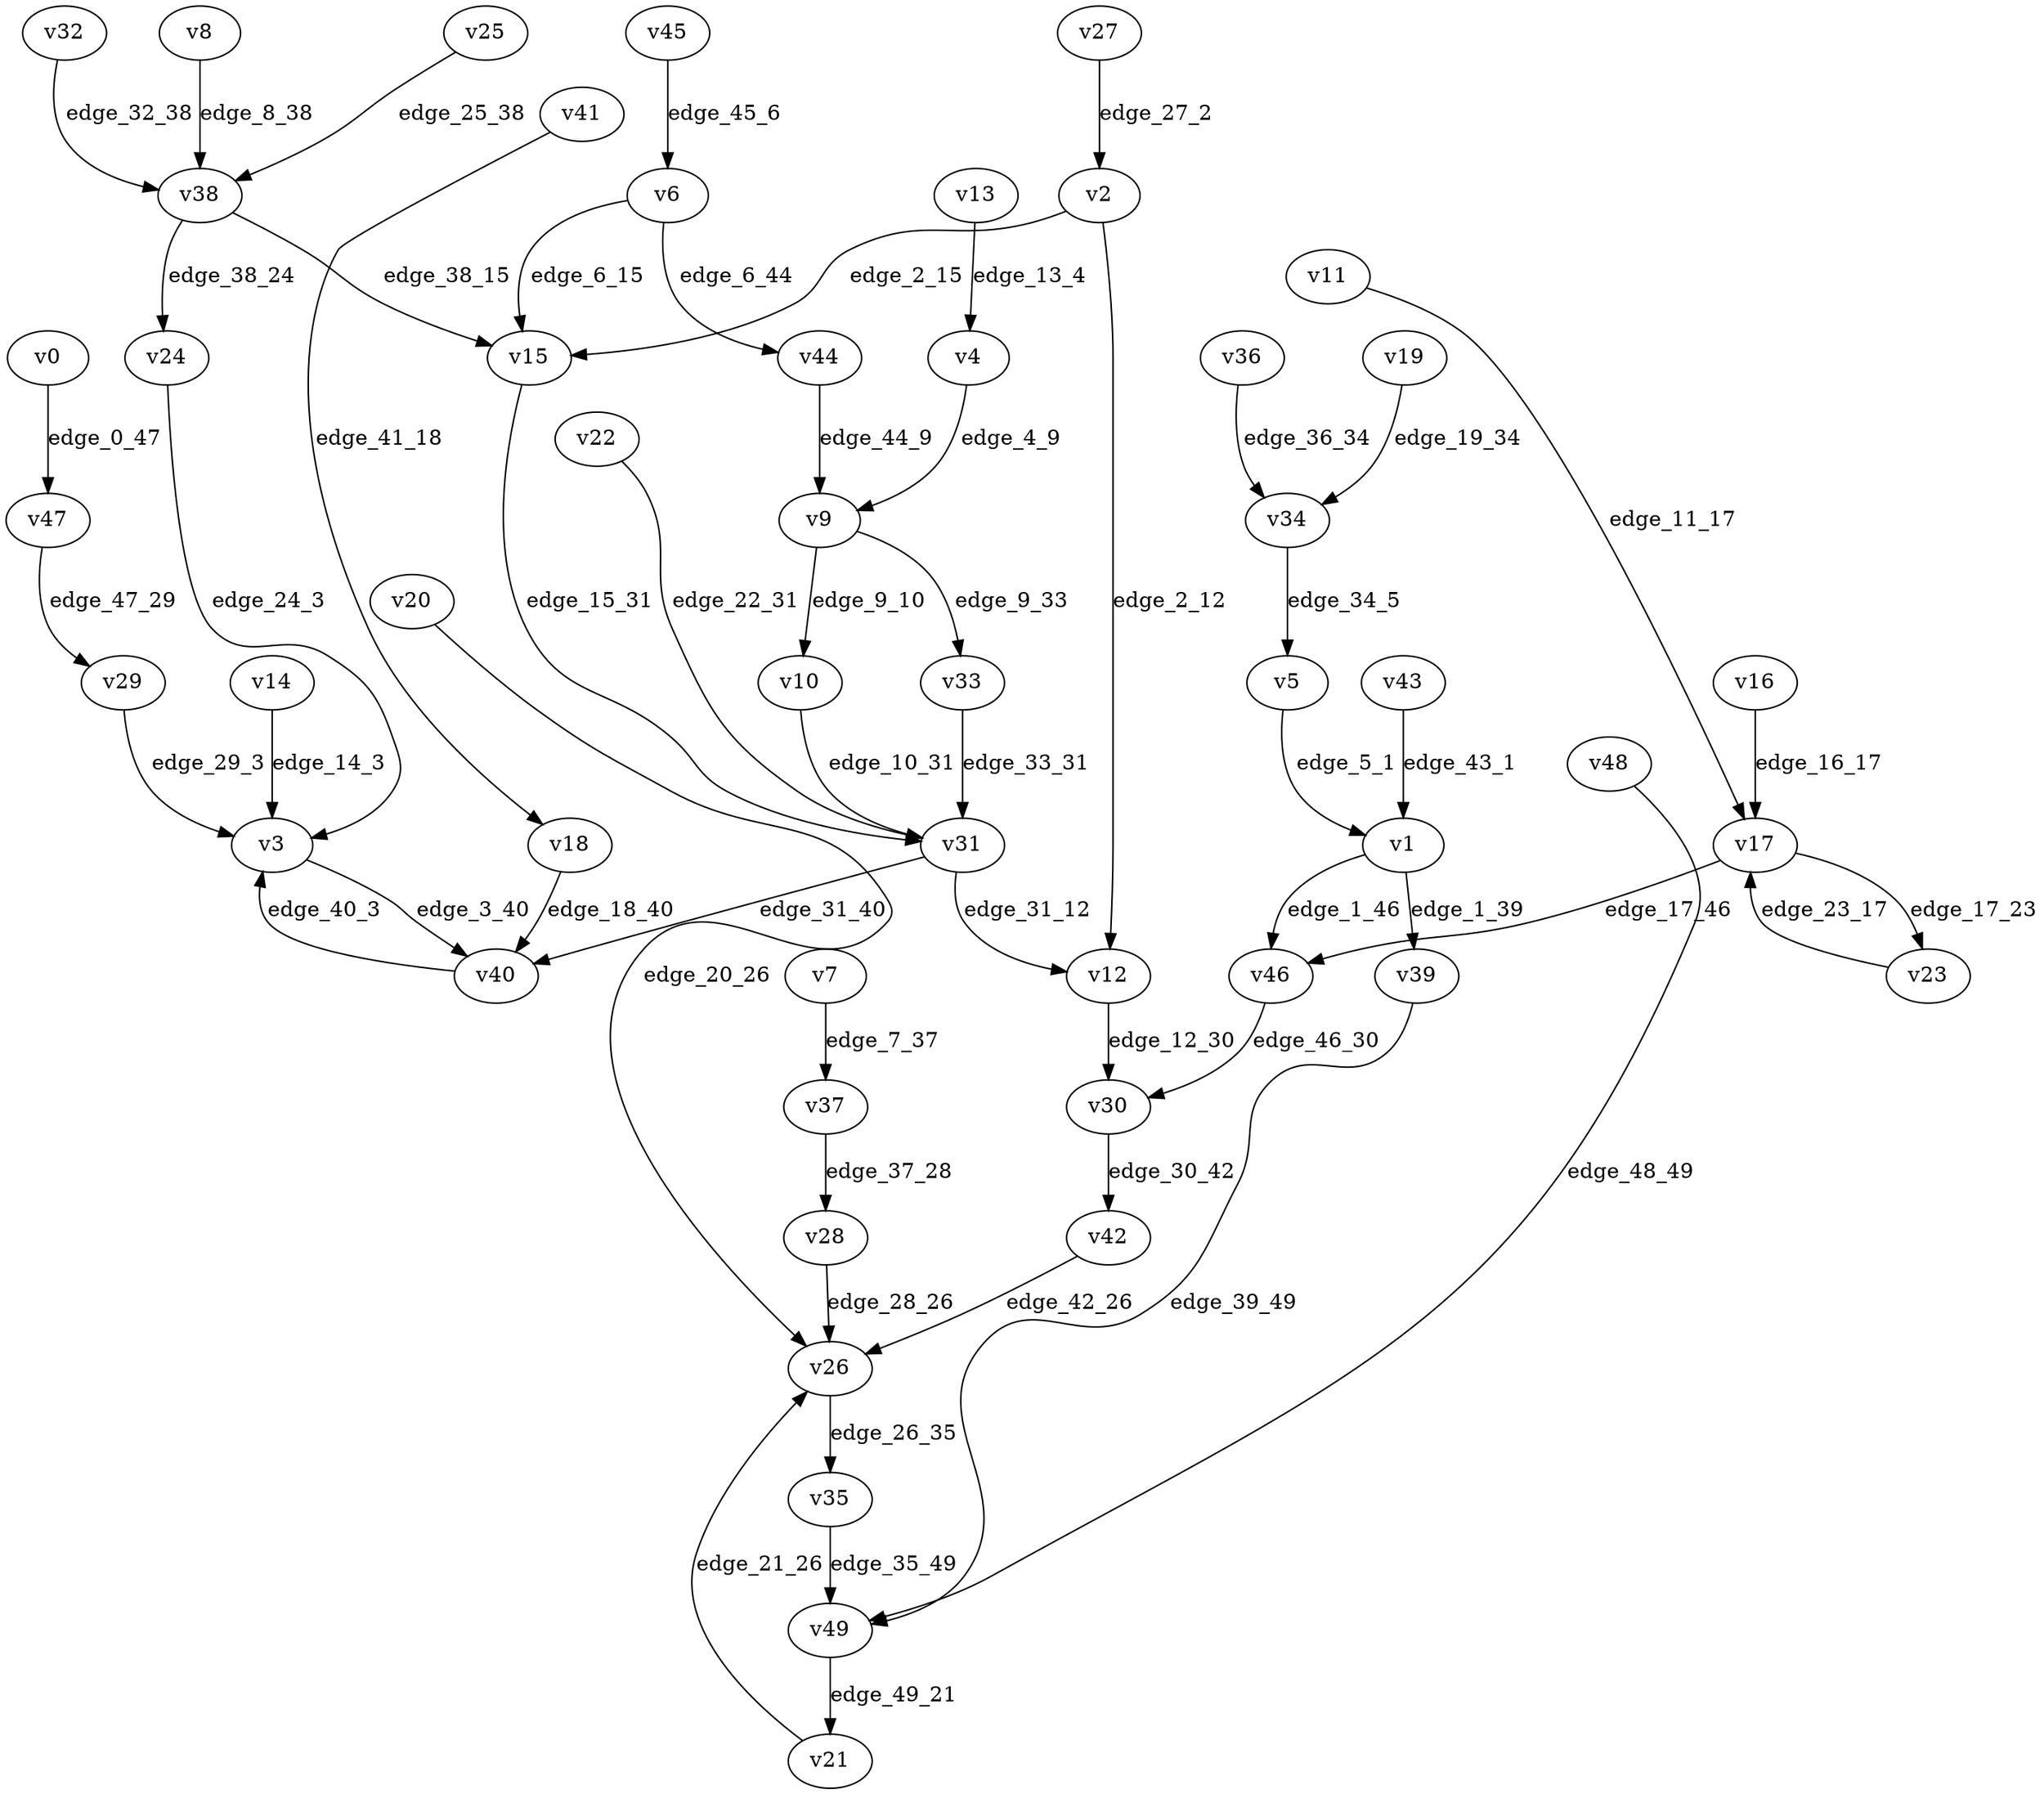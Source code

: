 digraph G {
    // Stochastic discounted game

    v0 [name="v0", player=0];
    v1 [name="v1", player=-1];
    v2 [name="v2", player=-1];
    v3 [name="v3", player=-1];
    v4 [name="v4", player=1];
    v5 [name="v5", player=0];
    v6 [name="v6", player=-1];
    v7 [name="v7", player=1];
    v8 [name="v8", player=0];
    v9 [name="v9", player=-1];
    v10 [name="v10", player=0];
    v11 [name="v11", player=0];
    v12 [name="v12", player=1];
    v13 [name="v13", player=-1];
    v14 [name="v14", player=0];
    v15 [name="v15", player=0];
    v16 [name="v16", player=1];
    v17 [name="v17", player=-1];
    v18 [name="v18", player=-1];
    v19 [name="v19", player=0];
    v20 [name="v20", player=0];
    v21 [name="v21", player=1];
    v22 [name="v22", player=1];
    v23 [name="v23", player=0];
    v24 [name="v24", player=0];
    v25 [name="v25", player=0];
    v26 [name="v26", player=-1];
    v27 [name="v27", player=1];
    v28 [name="v28", player=1];
    v29 [name="v29", player=0];
    v30 [name="v30", player=-1];
    v31 [name="v31", player=-1];
    v32 [name="v32", player=0];
    v33 [name="v33", player=0];
    v34 [name="v34", player=-1];
    v35 [name="v35", player=0];
    v36 [name="v36", player=1];
    v37 [name="v37", player=-1];
    v38 [name="v38", player=-1];
    v39 [name="v39", player=1];
    v40 [name="v40", player=1];
    v41 [name="v41", player=1];
    v42 [name="v42", player=1];
    v43 [name="v43", player=1];
    v44 [name="v44", player=0];
    v45 [name="v45", player=1];
    v46 [name="v46", player=1];
    v47 [name="v47", player=-1];
    v48 [name="v48", player=1];
    v49 [name="v49", player=-1];

    v0 -> v47 [label="edge_0_47", weight=7.152379, discount=0.107241];
    v1 -> v46 [label="edge_1_46", probability=0.688360];
    v1 -> v39 [label="edge_1_39", probability=0.311640];
    v2 -> v15 [label="edge_2_15", probability=0.483568];
    v2 -> v12 [label="edge_2_12", probability=0.516432];
    v3 -> v40 [label="edge_3_40", probability=1.000000];
    v4 -> v9 [label="edge_4_9", weight=2.862454, discount=0.108421];
    v5 -> v1 [label="edge_5_1", weight=0.658003, discount=0.568921];
    v6 -> v15 [label="edge_6_15", probability=0.476821];
    v6 -> v44 [label="edge_6_44", probability=0.523179];
    v7 -> v37 [label="edge_7_37", weight=6.293854, discount=0.110536];
    v8 -> v38 [label="edge_8_38", weight=1.912632, discount=0.314354];
    v9 -> v33 [label="edge_9_33", probability=0.523525];
    v9 -> v10 [label="edge_9_10", probability=0.476475];
    v10 -> v31 [label="edge_10_31", weight=7.418549, discount=0.749082];
    v11 -> v17 [label="edge_11_17", weight=-1.607618, discount=0.228177];
    v12 -> v30 [label="edge_12_30", weight=9.169480, discount=0.408242];
    v13 -> v4 [label="edge_13_4", probability=1.000000];
    v14 -> v3 [label="edge_14_3", weight=7.545122, discount=0.673263];
    v15 -> v31 [label="edge_15_31", weight=-2.791788, discount=0.294022];
    v16 -> v17 [label="edge_16_17", weight=6.901634, discount=0.685207];
    v17 -> v46 [label="edge_17_46", probability=0.670619];
    v17 -> v23 [label="edge_17_23", probability=0.329381];
    v18 -> v40 [label="edge_18_40", probability=1.000000];
    v19 -> v34 [label="edge_19_34", weight=2.239011, discount=0.310611];
    v20 -> v26 [label="edge_20_26", weight=-0.499164, discount=0.618492];
    v21 -> v26 [label="edge_21_26", weight=-3.655042, discount=0.561025];
    v22 -> v31 [label="edge_22_31", weight=0.269830, discount=0.164396];
    v23 -> v17 [label="edge_23_17", weight=-7.637690, discount=0.141519];
    v24 -> v3 [label="edge_24_3", weight=-7.387953, discount=0.737921];
    v25 -> v38 [label="edge_25_38", weight=-9.740095, discount=0.140336];
    v26 -> v35 [label="edge_26_35", probability=1.000000];
    v27 -> v2 [label="edge_27_2", weight=4.111437, discount=0.724498];
    v28 -> v26 [label="edge_28_26", weight=-7.137468, discount=0.474326];
    v29 -> v3 [label="edge_29_3", weight=3.041833, discount=0.832567];
    v30 -> v42 [label="edge_30_42", probability=1.000000];
    v31 -> v12 [label="edge_31_12", probability=0.399259];
    v31 -> v40 [label="edge_31_40", probability=0.600741];
    v32 -> v38 [label="edge_32_38", weight=-6.820434, discount=0.250642];
    v33 -> v31 [label="edge_33_31", weight=8.678378, discount=0.831965];
    v34 -> v5 [label="edge_34_5", probability=1.000000];
    v35 -> v49 [label="edge_35_49", weight=-2.073090, discount=0.592507];
    v36 -> v34 [label="edge_36_34", weight=2.514408, discount=0.618133];
    v37 -> v28 [label="edge_37_28", probability=1.000000];
    v38 -> v15 [label="edge_38_15", probability=0.441352];
    v38 -> v24 [label="edge_38_24", probability=0.558648];
    v39 -> v49 [label="edge_39_49", weight=-7.258260, discount=0.191571];
    v40 -> v3 [label="edge_40_3", weight=1.844986, discount=0.558663];
    v41 -> v18 [label="edge_41_18", weight=-3.064639, discount=0.701882];
    v42 -> v26 [label="edge_42_26", weight=-7.811748, discount=0.829628];
    v43 -> v1 [label="edge_43_1", weight=4.875937, discount=0.495148];
    v44 -> v9 [label="edge_44_9", weight=4.622902, discount=0.154901];
    v45 -> v6 [label="edge_45_6", weight=4.701842, discount=0.668275];
    v46 -> v30 [label="edge_46_30", weight=6.371091, discount=0.160515];
    v47 -> v29 [label="edge_47_29", probability=1.000000];
    v48 -> v49 [label="edge_48_49", weight=-0.379103, discount=0.571391];
    v49 -> v21 [label="edge_49_21", probability=1.000000];
}
